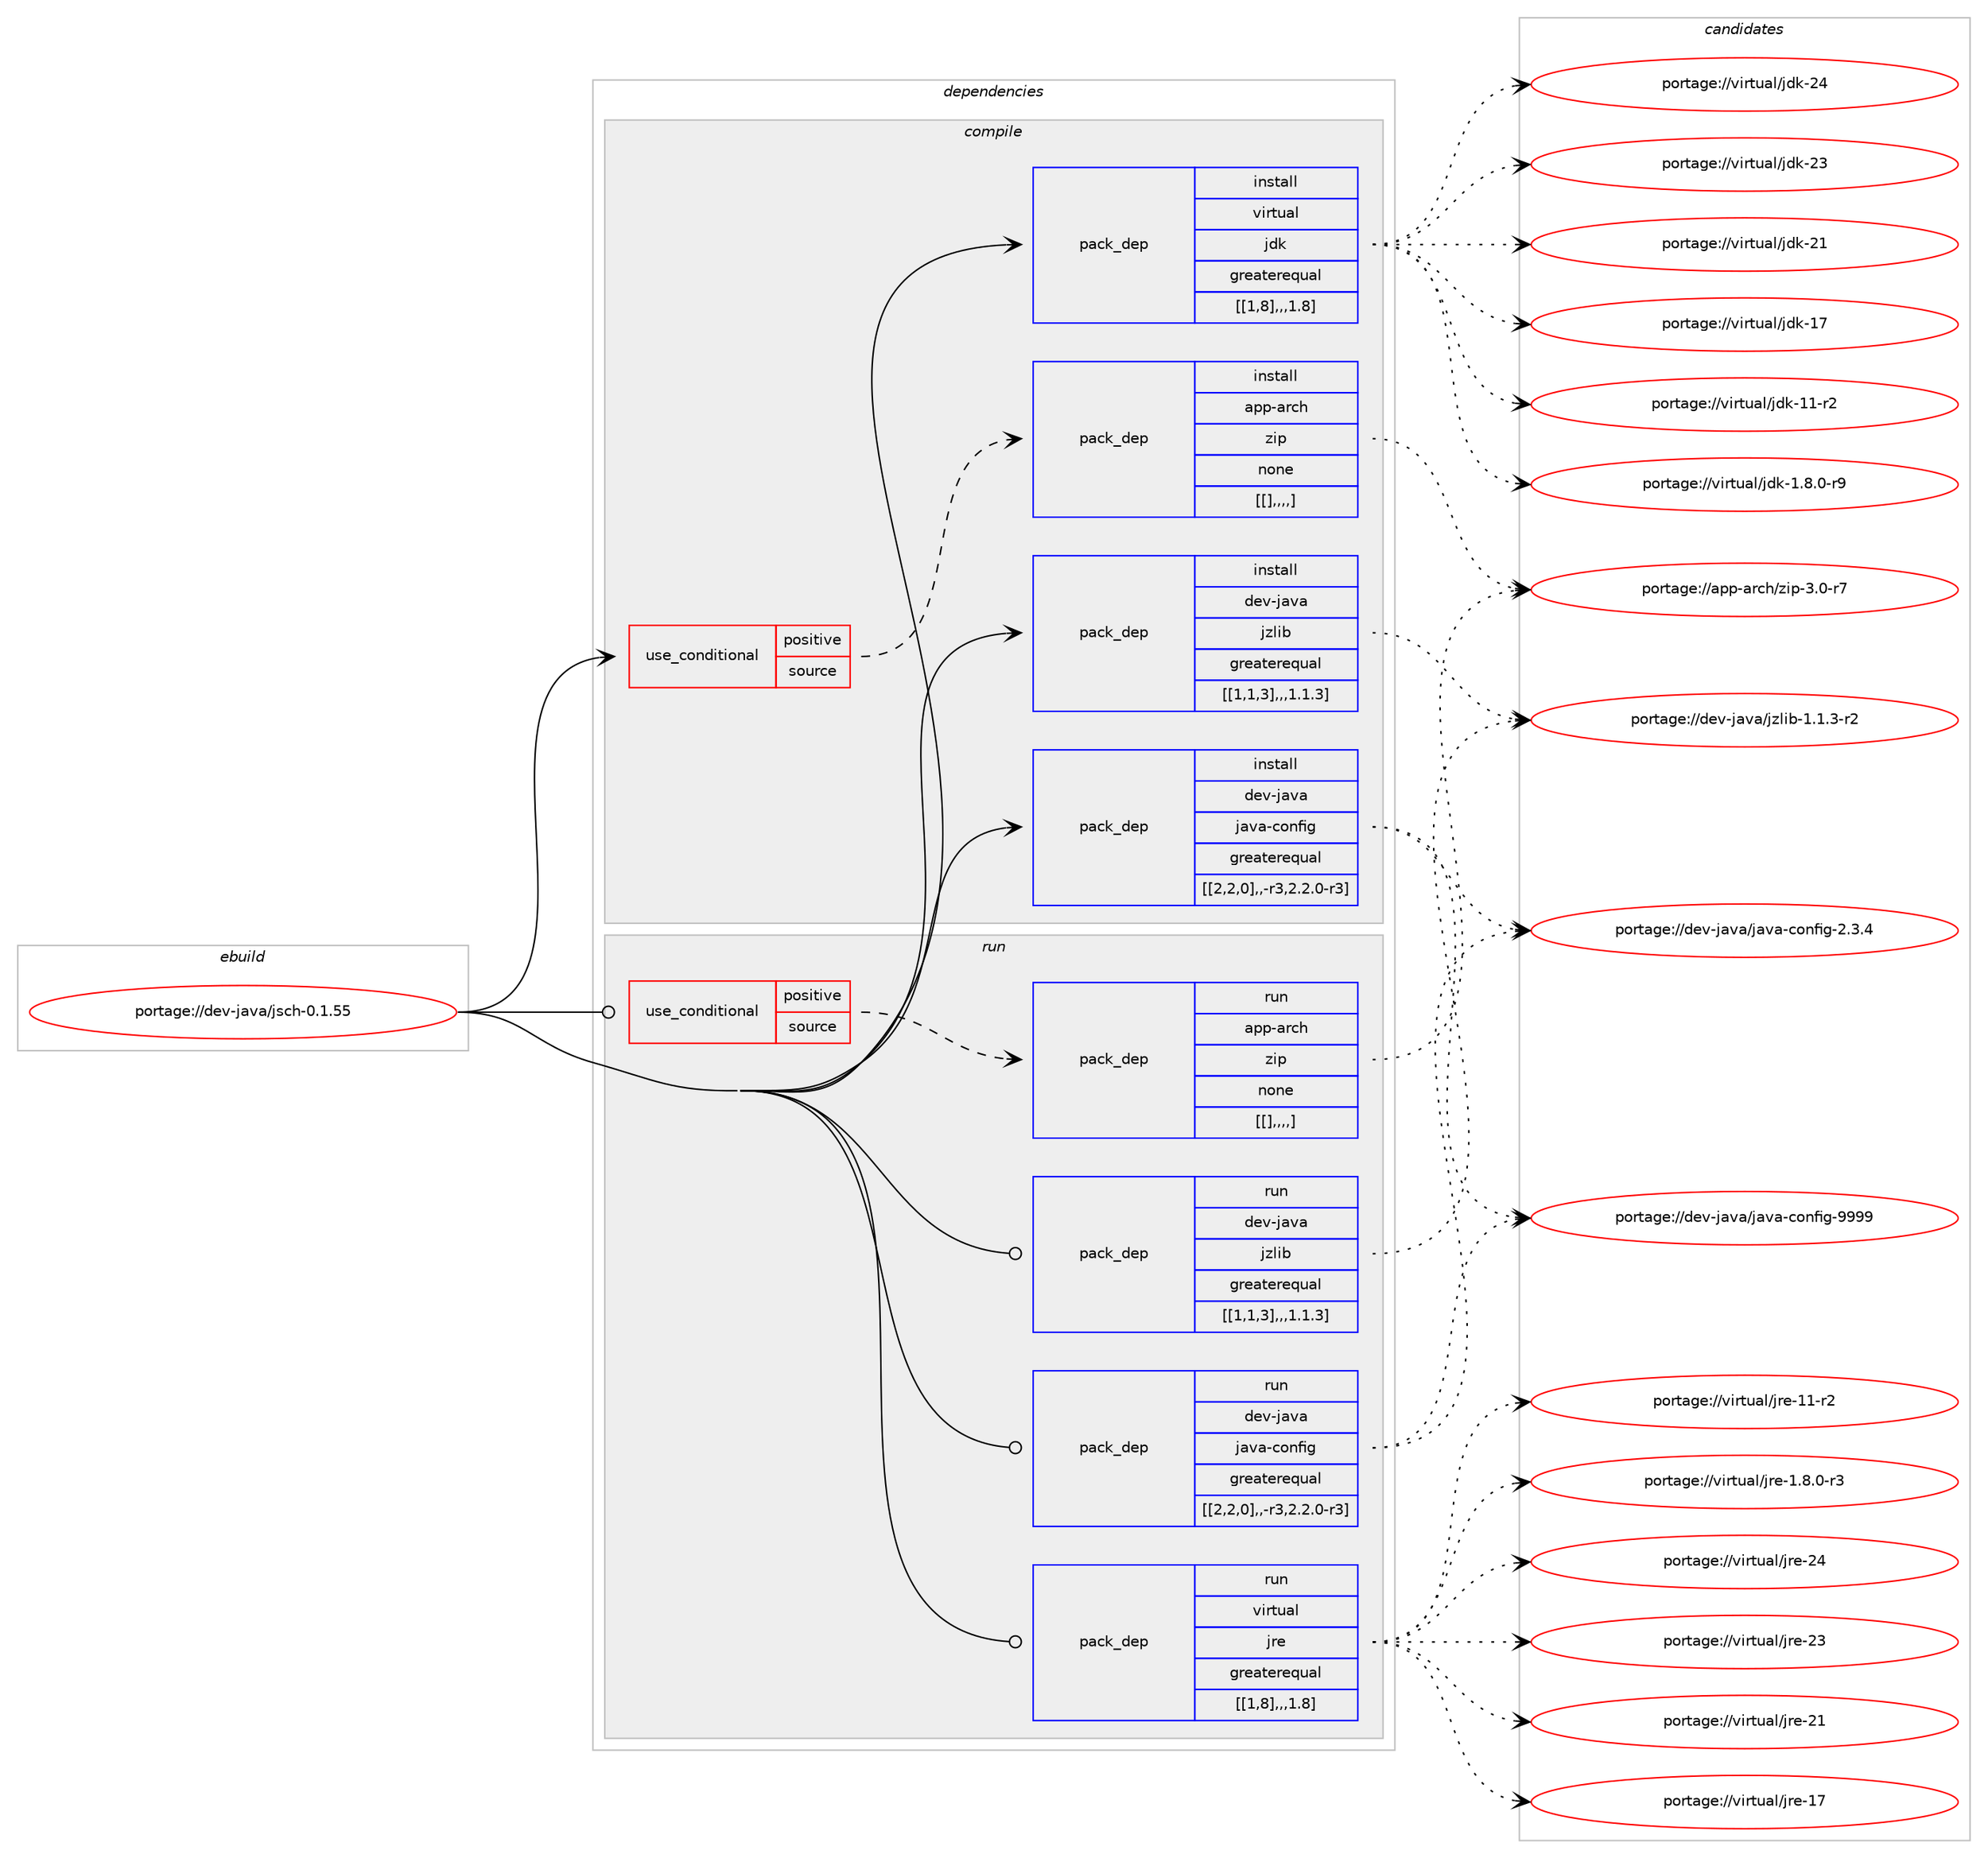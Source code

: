 digraph prolog {

# *************
# Graph options
# *************

newrank=true;
concentrate=true;
compound=true;
graph [rankdir=LR,fontname=Helvetica,fontsize=10,ranksep=1.5];#, ranksep=2.5, nodesep=0.2];
edge  [arrowhead=vee];
node  [fontname=Helvetica,fontsize=10];

# **********
# The ebuild
# **********

subgraph cluster_leftcol {
color=gray;
label=<<i>ebuild</i>>;
id [label="portage://dev-java/jsch-0.1.55", color=red, width=4, href="../dev-java/jsch-0.1.55.svg"];
}

# ****************
# The dependencies
# ****************

subgraph cluster_midcol {
color=gray;
label=<<i>dependencies</i>>;
subgraph cluster_compile {
fillcolor="#eeeeee";
style=filled;
label=<<i>compile</i>>;
subgraph cond22741 {
dependency95895 [label=<<TABLE BORDER="0" CELLBORDER="1" CELLSPACING="0" CELLPADDING="4"><TR><TD ROWSPAN="3" CELLPADDING="10">use_conditional</TD></TR><TR><TD>positive</TD></TR><TR><TD>source</TD></TR></TABLE>>, shape=none, color=red];
subgraph pack72106 {
dependency95896 [label=<<TABLE BORDER="0" CELLBORDER="1" CELLSPACING="0" CELLPADDING="4" WIDTH="220"><TR><TD ROWSPAN="6" CELLPADDING="30">pack_dep</TD></TR><TR><TD WIDTH="110">install</TD></TR><TR><TD>app-arch</TD></TR><TR><TD>zip</TD></TR><TR><TD>none</TD></TR><TR><TD>[[],,,,]</TD></TR></TABLE>>, shape=none, color=blue];
}
dependency95895:e -> dependency95896:w [weight=20,style="dashed",arrowhead="vee"];
}
id:e -> dependency95895:w [weight=20,style="solid",arrowhead="vee"];
subgraph pack72107 {
dependency95897 [label=<<TABLE BORDER="0" CELLBORDER="1" CELLSPACING="0" CELLPADDING="4" WIDTH="220"><TR><TD ROWSPAN="6" CELLPADDING="30">pack_dep</TD></TR><TR><TD WIDTH="110">install</TD></TR><TR><TD>dev-java</TD></TR><TR><TD>java-config</TD></TR><TR><TD>greaterequal</TD></TR><TR><TD>[[2,2,0],,-r3,2.2.0-r3]</TD></TR></TABLE>>, shape=none, color=blue];
}
id:e -> dependency95897:w [weight=20,style="solid",arrowhead="vee"];
subgraph pack72108 {
dependency95898 [label=<<TABLE BORDER="0" CELLBORDER="1" CELLSPACING="0" CELLPADDING="4" WIDTH="220"><TR><TD ROWSPAN="6" CELLPADDING="30">pack_dep</TD></TR><TR><TD WIDTH="110">install</TD></TR><TR><TD>dev-java</TD></TR><TR><TD>jzlib</TD></TR><TR><TD>greaterequal</TD></TR><TR><TD>[[1,1,3],,,1.1.3]</TD></TR></TABLE>>, shape=none, color=blue];
}
id:e -> dependency95898:w [weight=20,style="solid",arrowhead="vee"];
subgraph pack72109 {
dependency95899 [label=<<TABLE BORDER="0" CELLBORDER="1" CELLSPACING="0" CELLPADDING="4" WIDTH="220"><TR><TD ROWSPAN="6" CELLPADDING="30">pack_dep</TD></TR><TR><TD WIDTH="110">install</TD></TR><TR><TD>virtual</TD></TR><TR><TD>jdk</TD></TR><TR><TD>greaterequal</TD></TR><TR><TD>[[1,8],,,1.8]</TD></TR></TABLE>>, shape=none, color=blue];
}
id:e -> dependency95899:w [weight=20,style="solid",arrowhead="vee"];
}
subgraph cluster_compileandrun {
fillcolor="#eeeeee";
style=filled;
label=<<i>compile and run</i>>;
}
subgraph cluster_run {
fillcolor="#eeeeee";
style=filled;
label=<<i>run</i>>;
subgraph cond22742 {
dependency95900 [label=<<TABLE BORDER="0" CELLBORDER="1" CELLSPACING="0" CELLPADDING="4"><TR><TD ROWSPAN="3" CELLPADDING="10">use_conditional</TD></TR><TR><TD>positive</TD></TR><TR><TD>source</TD></TR></TABLE>>, shape=none, color=red];
subgraph pack72110 {
dependency95901 [label=<<TABLE BORDER="0" CELLBORDER="1" CELLSPACING="0" CELLPADDING="4" WIDTH="220"><TR><TD ROWSPAN="6" CELLPADDING="30">pack_dep</TD></TR><TR><TD WIDTH="110">run</TD></TR><TR><TD>app-arch</TD></TR><TR><TD>zip</TD></TR><TR><TD>none</TD></TR><TR><TD>[[],,,,]</TD></TR></TABLE>>, shape=none, color=blue];
}
dependency95900:e -> dependency95901:w [weight=20,style="dashed",arrowhead="vee"];
}
id:e -> dependency95900:w [weight=20,style="solid",arrowhead="odot"];
subgraph pack72111 {
dependency95902 [label=<<TABLE BORDER="0" CELLBORDER="1" CELLSPACING="0" CELLPADDING="4" WIDTH="220"><TR><TD ROWSPAN="6" CELLPADDING="30">pack_dep</TD></TR><TR><TD WIDTH="110">run</TD></TR><TR><TD>dev-java</TD></TR><TR><TD>java-config</TD></TR><TR><TD>greaterequal</TD></TR><TR><TD>[[2,2,0],,-r3,2.2.0-r3]</TD></TR></TABLE>>, shape=none, color=blue];
}
id:e -> dependency95902:w [weight=20,style="solid",arrowhead="odot"];
subgraph pack72112 {
dependency95903 [label=<<TABLE BORDER="0" CELLBORDER="1" CELLSPACING="0" CELLPADDING="4" WIDTH="220"><TR><TD ROWSPAN="6" CELLPADDING="30">pack_dep</TD></TR><TR><TD WIDTH="110">run</TD></TR><TR><TD>dev-java</TD></TR><TR><TD>jzlib</TD></TR><TR><TD>greaterequal</TD></TR><TR><TD>[[1,1,3],,,1.1.3]</TD></TR></TABLE>>, shape=none, color=blue];
}
id:e -> dependency95903:w [weight=20,style="solid",arrowhead="odot"];
subgraph pack72113 {
dependency95904 [label=<<TABLE BORDER="0" CELLBORDER="1" CELLSPACING="0" CELLPADDING="4" WIDTH="220"><TR><TD ROWSPAN="6" CELLPADDING="30">pack_dep</TD></TR><TR><TD WIDTH="110">run</TD></TR><TR><TD>virtual</TD></TR><TR><TD>jre</TD></TR><TR><TD>greaterequal</TD></TR><TR><TD>[[1,8],,,1.8]</TD></TR></TABLE>>, shape=none, color=blue];
}
id:e -> dependency95904:w [weight=20,style="solid",arrowhead="odot"];
}
}

# **************
# The candidates
# **************

subgraph cluster_choices {
rank=same;
color=gray;
label=<<i>candidates</i>>;

subgraph choice72106 {
color=black;
nodesep=1;
choice9711211245971149910447122105112455146484511455 [label="portage://app-arch/zip-3.0-r7", color=red, width=4,href="../app-arch/zip-3.0-r7.svg"];
dependency95896:e -> choice9711211245971149910447122105112455146484511455:w [style=dotted,weight="100"];
}
subgraph choice72107 {
color=black;
nodesep=1;
choice10010111845106971189747106971189745991111101021051034557575757 [label="portage://dev-java/java-config-9999", color=red, width=4,href="../dev-java/java-config-9999.svg"];
choice1001011184510697118974710697118974599111110102105103455046514652 [label="portage://dev-java/java-config-2.3.4", color=red, width=4,href="../dev-java/java-config-2.3.4.svg"];
dependency95897:e -> choice10010111845106971189747106971189745991111101021051034557575757:w [style=dotted,weight="100"];
dependency95897:e -> choice1001011184510697118974710697118974599111110102105103455046514652:w [style=dotted,weight="100"];
}
subgraph choice72108 {
color=black;
nodesep=1;
choice10010111845106971189747106122108105984549464946514511450 [label="portage://dev-java/jzlib-1.1.3-r2", color=red, width=4,href="../dev-java/jzlib-1.1.3-r2.svg"];
dependency95898:e -> choice10010111845106971189747106122108105984549464946514511450:w [style=dotted,weight="100"];
}
subgraph choice72109 {
color=black;
nodesep=1;
choice1181051141161179710847106100107455052 [label="portage://virtual/jdk-24", color=red, width=4,href="../virtual/jdk-24.svg"];
choice1181051141161179710847106100107455051 [label="portage://virtual/jdk-23", color=red, width=4,href="../virtual/jdk-23.svg"];
choice1181051141161179710847106100107455049 [label="portage://virtual/jdk-21", color=red, width=4,href="../virtual/jdk-21.svg"];
choice1181051141161179710847106100107454955 [label="portage://virtual/jdk-17", color=red, width=4,href="../virtual/jdk-17.svg"];
choice11810511411611797108471061001074549494511450 [label="portage://virtual/jdk-11-r2", color=red, width=4,href="../virtual/jdk-11-r2.svg"];
choice11810511411611797108471061001074549465646484511457 [label="portage://virtual/jdk-1.8.0-r9", color=red, width=4,href="../virtual/jdk-1.8.0-r9.svg"];
dependency95899:e -> choice1181051141161179710847106100107455052:w [style=dotted,weight="100"];
dependency95899:e -> choice1181051141161179710847106100107455051:w [style=dotted,weight="100"];
dependency95899:e -> choice1181051141161179710847106100107455049:w [style=dotted,weight="100"];
dependency95899:e -> choice1181051141161179710847106100107454955:w [style=dotted,weight="100"];
dependency95899:e -> choice11810511411611797108471061001074549494511450:w [style=dotted,weight="100"];
dependency95899:e -> choice11810511411611797108471061001074549465646484511457:w [style=dotted,weight="100"];
}
subgraph choice72110 {
color=black;
nodesep=1;
choice9711211245971149910447122105112455146484511455 [label="portage://app-arch/zip-3.0-r7", color=red, width=4,href="../app-arch/zip-3.0-r7.svg"];
dependency95901:e -> choice9711211245971149910447122105112455146484511455:w [style=dotted,weight="100"];
}
subgraph choice72111 {
color=black;
nodesep=1;
choice10010111845106971189747106971189745991111101021051034557575757 [label="portage://dev-java/java-config-9999", color=red, width=4,href="../dev-java/java-config-9999.svg"];
choice1001011184510697118974710697118974599111110102105103455046514652 [label="portage://dev-java/java-config-2.3.4", color=red, width=4,href="../dev-java/java-config-2.3.4.svg"];
dependency95902:e -> choice10010111845106971189747106971189745991111101021051034557575757:w [style=dotted,weight="100"];
dependency95902:e -> choice1001011184510697118974710697118974599111110102105103455046514652:w [style=dotted,weight="100"];
}
subgraph choice72112 {
color=black;
nodesep=1;
choice10010111845106971189747106122108105984549464946514511450 [label="portage://dev-java/jzlib-1.1.3-r2", color=red, width=4,href="../dev-java/jzlib-1.1.3-r2.svg"];
dependency95903:e -> choice10010111845106971189747106122108105984549464946514511450:w [style=dotted,weight="100"];
}
subgraph choice72113 {
color=black;
nodesep=1;
choice1181051141161179710847106114101455052 [label="portage://virtual/jre-24", color=red, width=4,href="../virtual/jre-24.svg"];
choice1181051141161179710847106114101455051 [label="portage://virtual/jre-23", color=red, width=4,href="../virtual/jre-23.svg"];
choice1181051141161179710847106114101455049 [label="portage://virtual/jre-21", color=red, width=4,href="../virtual/jre-21.svg"];
choice1181051141161179710847106114101454955 [label="portage://virtual/jre-17", color=red, width=4,href="../virtual/jre-17.svg"];
choice11810511411611797108471061141014549494511450 [label="portage://virtual/jre-11-r2", color=red, width=4,href="../virtual/jre-11-r2.svg"];
choice11810511411611797108471061141014549465646484511451 [label="portage://virtual/jre-1.8.0-r3", color=red, width=4,href="../virtual/jre-1.8.0-r3.svg"];
dependency95904:e -> choice1181051141161179710847106114101455052:w [style=dotted,weight="100"];
dependency95904:e -> choice1181051141161179710847106114101455051:w [style=dotted,weight="100"];
dependency95904:e -> choice1181051141161179710847106114101455049:w [style=dotted,weight="100"];
dependency95904:e -> choice1181051141161179710847106114101454955:w [style=dotted,weight="100"];
dependency95904:e -> choice11810511411611797108471061141014549494511450:w [style=dotted,weight="100"];
dependency95904:e -> choice11810511411611797108471061141014549465646484511451:w [style=dotted,weight="100"];
}
}

}
